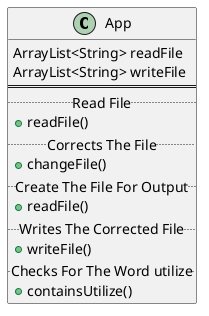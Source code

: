 @startuml
Class App
{
ArrayList<String> readFile
ArrayList<String> writeFile
==
.. Read File ..
+ readFile()
.. Corrects The File ..
+ changeFile()
.. Create The File For Output ..
+ readFile()
.. Writes The Corrected File ..
+ writeFile()
.. Checks For The Word utilize ..
+ containsUtilize()
}
@enduml